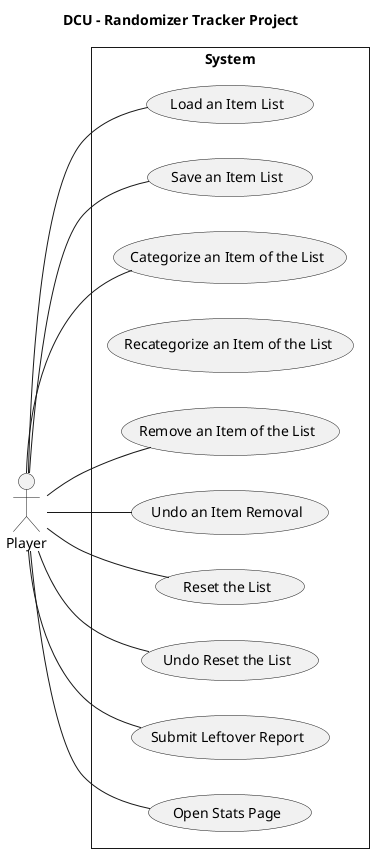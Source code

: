 @startuml
left to right direction
skinparam style strictuml
skinparam packageStyle rect
skinparam backgroundcolor transparent
skinparam defaultfontname Verdana

title DCU - Randomizer Tracker Project

actor Player as P

rectangle "System" {
  (Load an Item List) as LL
  (Save an Item List) as SL
  (Categorize an Item of the List) as CI
  (Recategorize an Item of the List) as RCI
  (Remove an Item of the List) as RI
  (Undo an Item Removal) as UIR
  (Reset the List) as RL
  (Undo Reset the List) as UR
  (Submit Leftover Report) as SR
  (Open Stats Page) as OS
  
  P -- LL
  P -- SL
  P -- CI
  P -- RI
  P -- UIR
  P -- RL
  P -- UR
  P -- OS
  P -- SR
}
@enduml